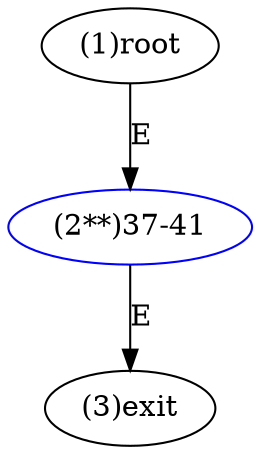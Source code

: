 digraph "" { 
1[ label="(1)root"];
2[ label="(2**)37-41",color=blue];
3[ label="(3)exit"];
1->2[ label="E"];
2->3[ label="E"];
}